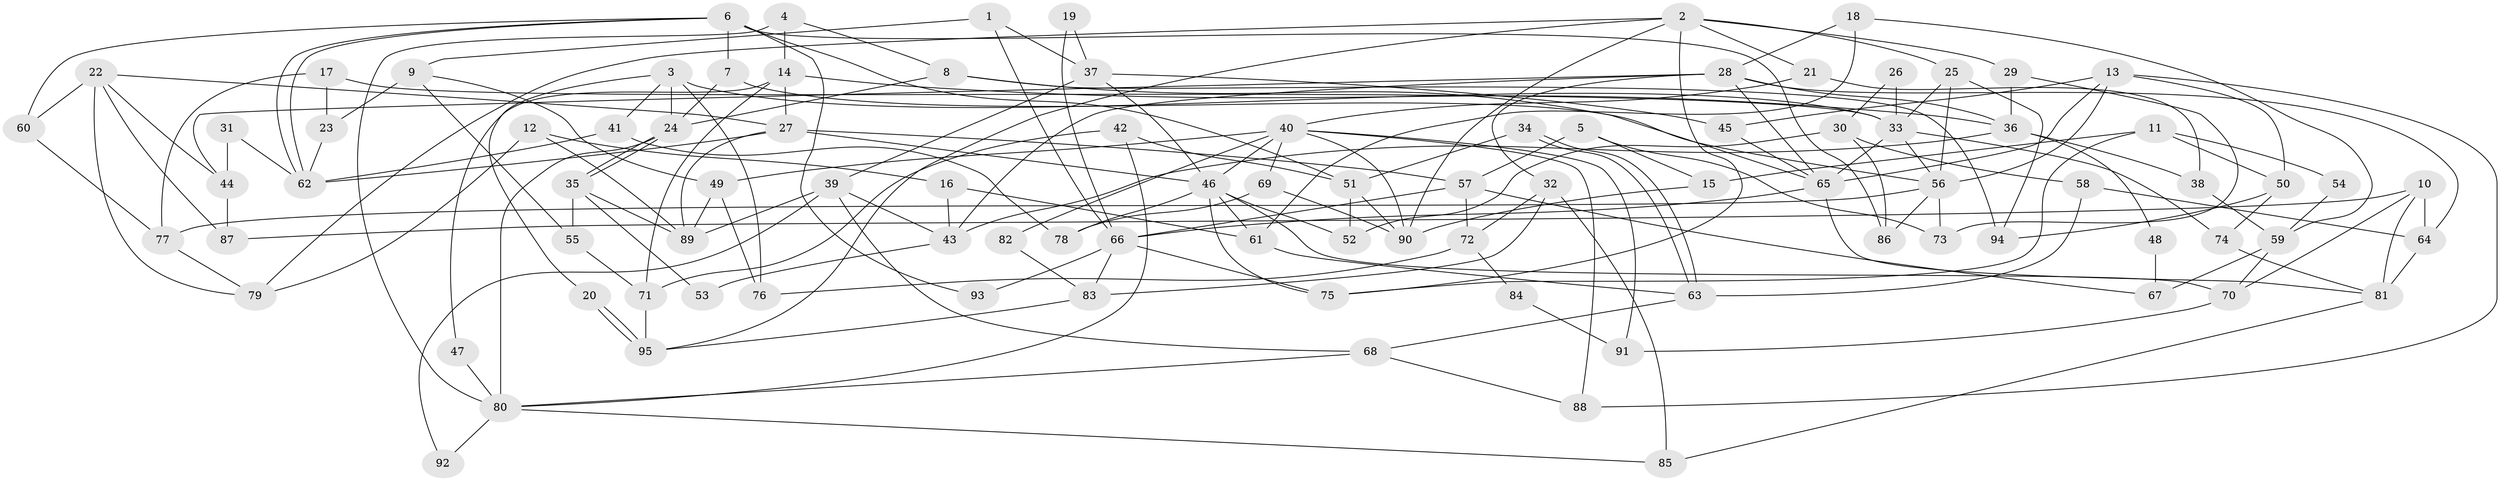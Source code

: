 // coarse degree distribution, {4: 0.21052631578947367, 3: 0.15789473684210525, 6: 0.21052631578947367, 2: 0.10526315789473684, 5: 0.15789473684210525, 8: 0.02631578947368421, 7: 0.05263157894736842, 11: 0.02631578947368421, 9: 0.02631578947368421, 10: 0.02631578947368421}
// Generated by graph-tools (version 1.1) at 2025/52/03/04/25 21:52:14]
// undirected, 95 vertices, 190 edges
graph export_dot {
graph [start="1"]
  node [color=gray90,style=filled];
  1;
  2;
  3;
  4;
  5;
  6;
  7;
  8;
  9;
  10;
  11;
  12;
  13;
  14;
  15;
  16;
  17;
  18;
  19;
  20;
  21;
  22;
  23;
  24;
  25;
  26;
  27;
  28;
  29;
  30;
  31;
  32;
  33;
  34;
  35;
  36;
  37;
  38;
  39;
  40;
  41;
  42;
  43;
  44;
  45;
  46;
  47;
  48;
  49;
  50;
  51;
  52;
  53;
  54;
  55;
  56;
  57;
  58;
  59;
  60;
  61;
  62;
  63;
  64;
  65;
  66;
  67;
  68;
  69;
  70;
  71;
  72;
  73;
  74;
  75;
  76;
  77;
  78;
  79;
  80;
  81;
  82;
  83;
  84;
  85;
  86;
  87;
  88;
  89;
  90;
  91;
  92;
  93;
  94;
  95;
  1 -- 37;
  1 -- 66;
  1 -- 9;
  2 -- 90;
  2 -- 75;
  2 -- 21;
  2 -- 25;
  2 -- 29;
  2 -- 79;
  2 -- 95;
  3 -- 33;
  3 -- 76;
  3 -- 20;
  3 -- 24;
  3 -- 41;
  4 -- 80;
  4 -- 14;
  4 -- 8;
  5 -- 73;
  5 -- 57;
  5 -- 15;
  6 -- 62;
  6 -- 62;
  6 -- 7;
  6 -- 51;
  6 -- 60;
  6 -- 86;
  6 -- 93;
  7 -- 24;
  7 -- 56;
  8 -- 24;
  8 -- 65;
  8 -- 94;
  9 -- 49;
  9 -- 23;
  9 -- 55;
  10 -- 64;
  10 -- 87;
  10 -- 70;
  10 -- 81;
  11 -- 15;
  11 -- 50;
  11 -- 54;
  11 -- 75;
  12 -- 16;
  12 -- 79;
  12 -- 89;
  13 -- 65;
  13 -- 50;
  13 -- 45;
  13 -- 56;
  13 -- 88;
  14 -- 27;
  14 -- 71;
  14 -- 36;
  14 -- 47;
  15 -- 90;
  16 -- 61;
  16 -- 43;
  17 -- 33;
  17 -- 77;
  17 -- 23;
  18 -- 28;
  18 -- 59;
  18 -- 61;
  19 -- 37;
  19 -- 66;
  20 -- 95;
  20 -- 95;
  21 -- 40;
  21 -- 38;
  22 -- 60;
  22 -- 27;
  22 -- 44;
  22 -- 79;
  22 -- 87;
  23 -- 62;
  24 -- 35;
  24 -- 35;
  24 -- 80;
  25 -- 33;
  25 -- 56;
  25 -- 94;
  26 -- 30;
  26 -- 33;
  27 -- 89;
  27 -- 62;
  27 -- 46;
  27 -- 57;
  28 -- 36;
  28 -- 65;
  28 -- 32;
  28 -- 43;
  28 -- 44;
  28 -- 64;
  29 -- 36;
  29 -- 73;
  30 -- 86;
  30 -- 58;
  30 -- 52;
  31 -- 62;
  31 -- 44;
  32 -- 85;
  32 -- 72;
  32 -- 83;
  33 -- 56;
  33 -- 65;
  33 -- 74;
  34 -- 51;
  34 -- 63;
  34 -- 63;
  35 -- 55;
  35 -- 53;
  35 -- 89;
  36 -- 43;
  36 -- 38;
  36 -- 48;
  37 -- 46;
  37 -- 45;
  37 -- 39;
  38 -- 59;
  39 -- 89;
  39 -- 43;
  39 -- 68;
  39 -- 92;
  40 -- 90;
  40 -- 88;
  40 -- 46;
  40 -- 49;
  40 -- 69;
  40 -- 82;
  40 -- 91;
  41 -- 62;
  41 -- 78;
  42 -- 80;
  42 -- 51;
  42 -- 71;
  43 -- 53;
  44 -- 87;
  45 -- 65;
  46 -- 52;
  46 -- 61;
  46 -- 70;
  46 -- 75;
  46 -- 78;
  47 -- 80;
  48 -- 67;
  49 -- 89;
  49 -- 76;
  50 -- 94;
  50 -- 74;
  51 -- 52;
  51 -- 90;
  54 -- 59;
  55 -- 71;
  56 -- 73;
  56 -- 77;
  56 -- 86;
  57 -- 66;
  57 -- 67;
  57 -- 72;
  58 -- 64;
  58 -- 63;
  59 -- 70;
  59 -- 67;
  60 -- 77;
  61 -- 63;
  63 -- 68;
  64 -- 81;
  65 -- 66;
  65 -- 81;
  66 -- 83;
  66 -- 75;
  66 -- 93;
  68 -- 80;
  68 -- 88;
  69 -- 78;
  69 -- 90;
  70 -- 91;
  71 -- 95;
  72 -- 76;
  72 -- 84;
  74 -- 81;
  77 -- 79;
  80 -- 85;
  80 -- 92;
  81 -- 85;
  82 -- 83;
  83 -- 95;
  84 -- 91;
}
